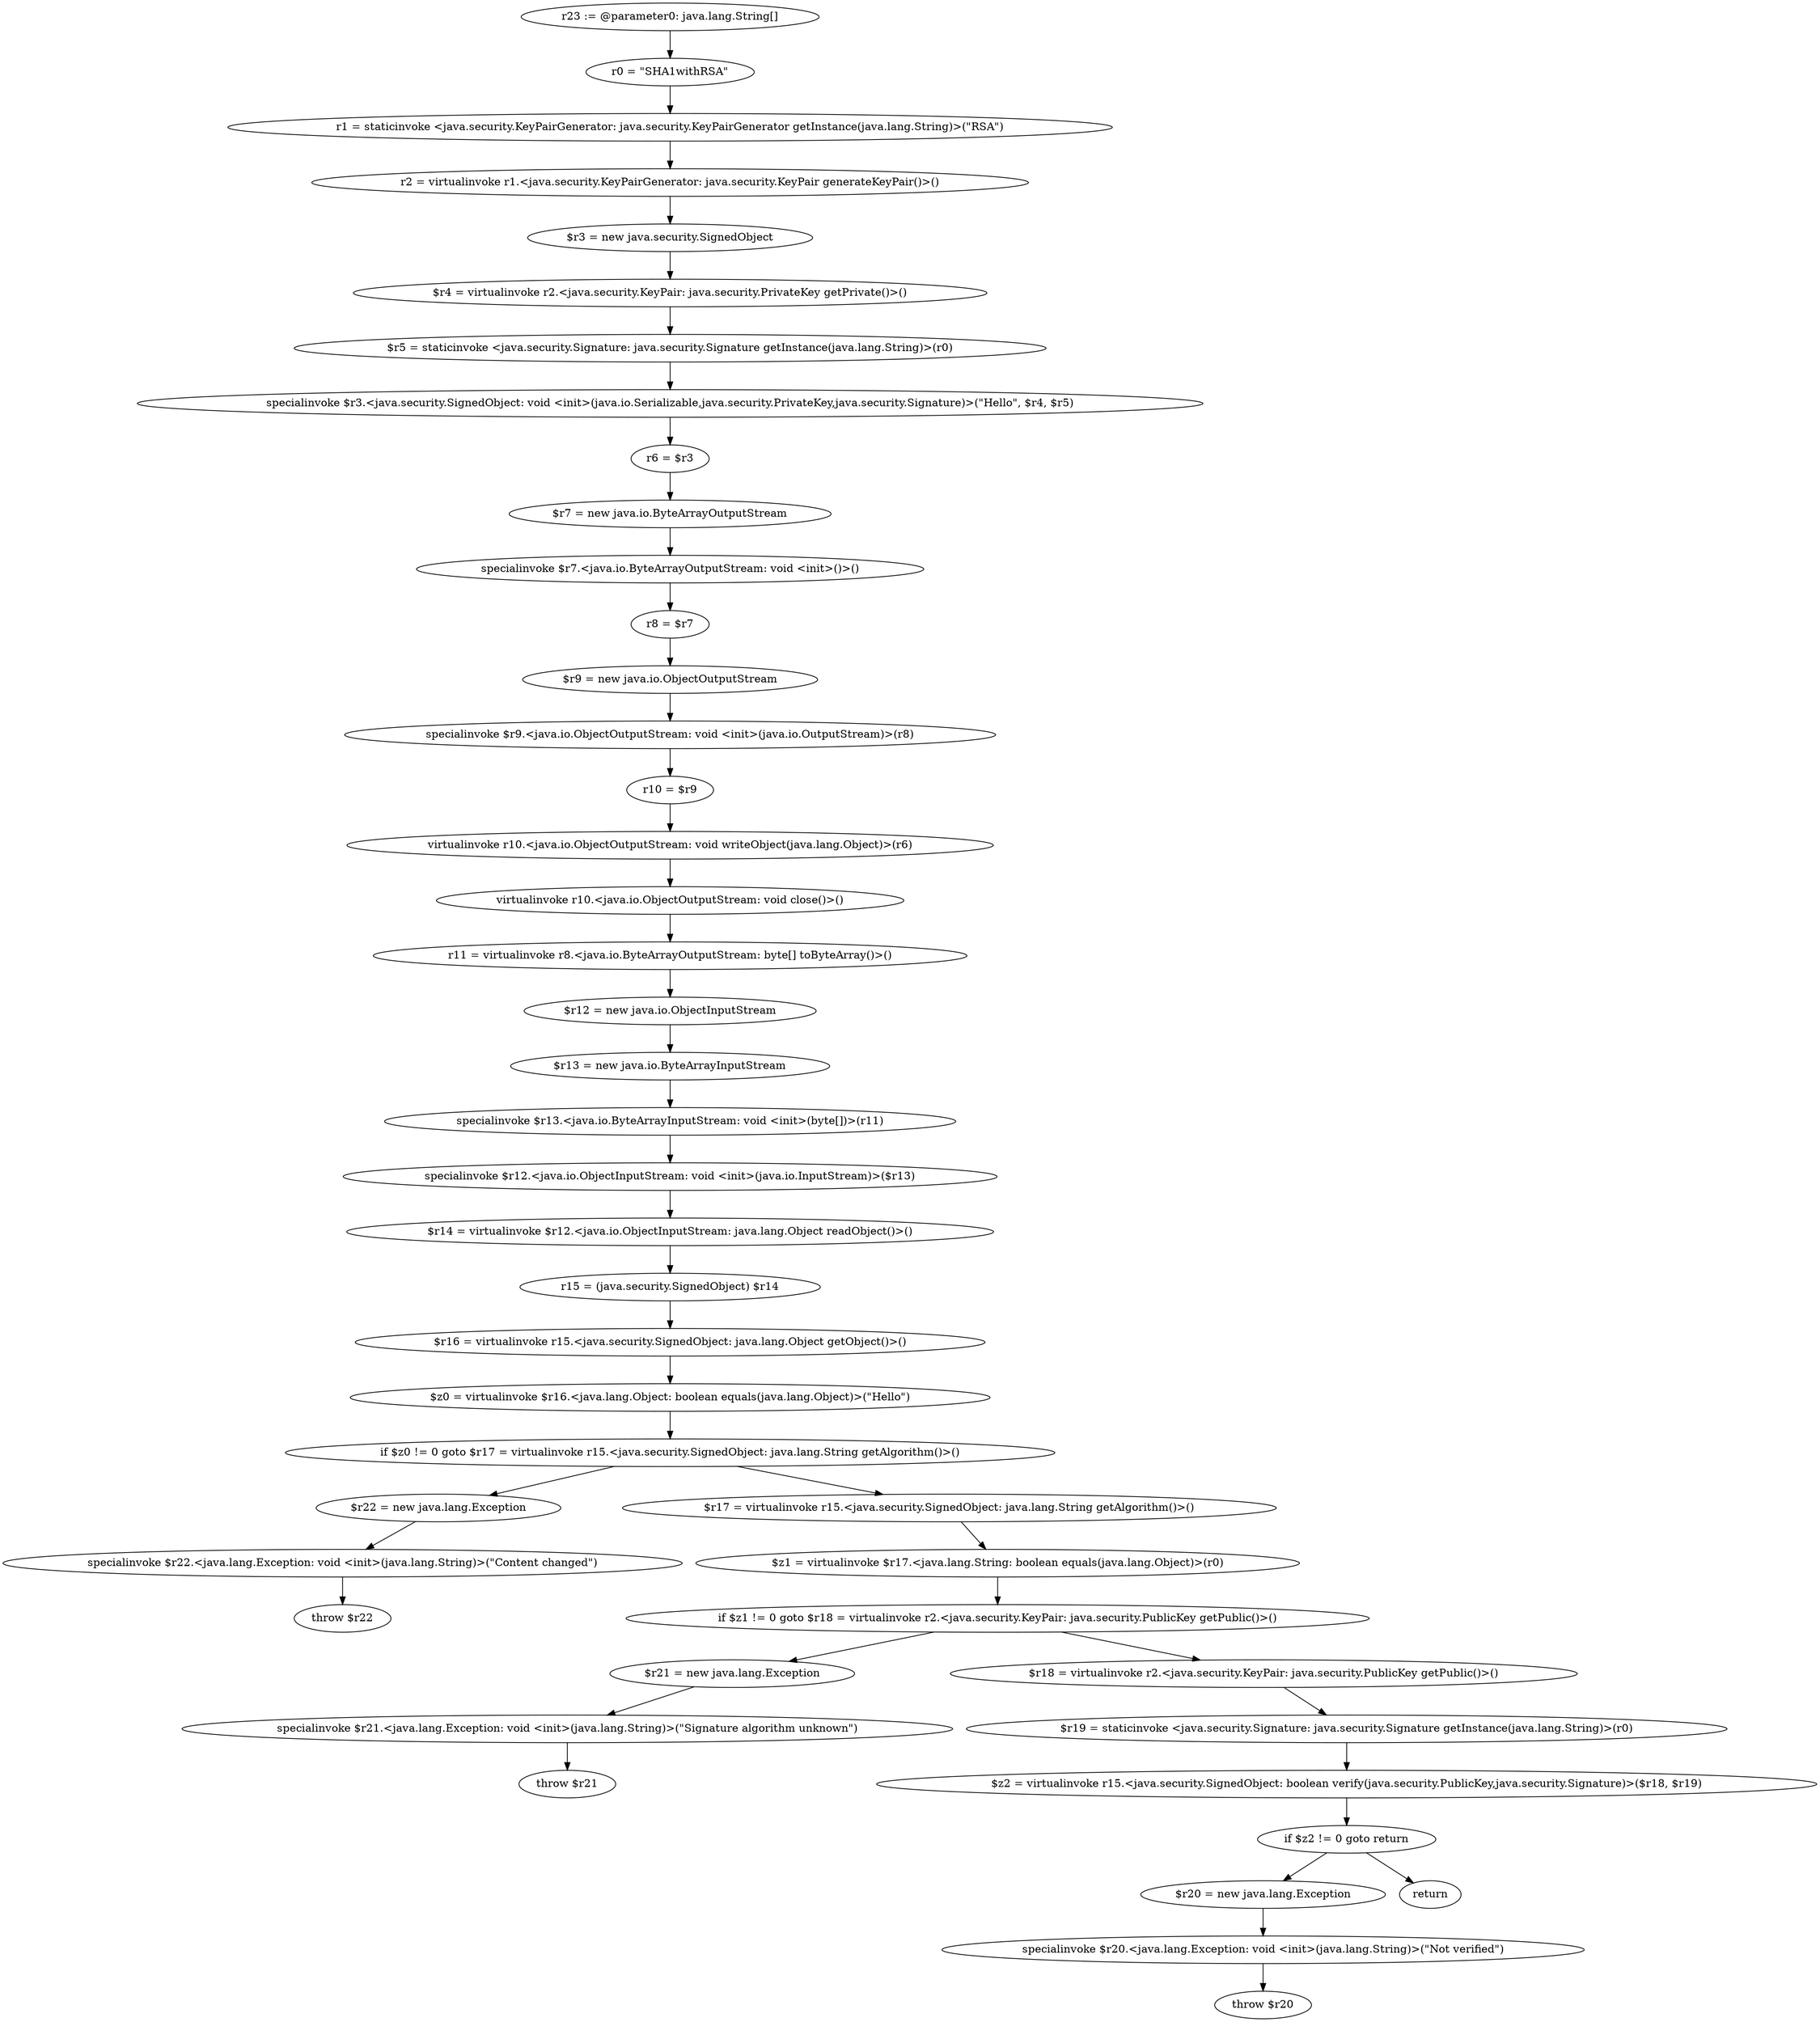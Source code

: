 digraph "unitGraph" {
    "r23 := @parameter0: java.lang.String[]"
    "r0 = \"SHA1withRSA\""
    "r1 = staticinvoke <java.security.KeyPairGenerator: java.security.KeyPairGenerator getInstance(java.lang.String)>(\"RSA\")"
    "r2 = virtualinvoke r1.<java.security.KeyPairGenerator: java.security.KeyPair generateKeyPair()>()"
    "$r3 = new java.security.SignedObject"
    "$r4 = virtualinvoke r2.<java.security.KeyPair: java.security.PrivateKey getPrivate()>()"
    "$r5 = staticinvoke <java.security.Signature: java.security.Signature getInstance(java.lang.String)>(r0)"
    "specialinvoke $r3.<java.security.SignedObject: void <init>(java.io.Serializable,java.security.PrivateKey,java.security.Signature)>(\"Hello\", $r4, $r5)"
    "r6 = $r3"
    "$r7 = new java.io.ByteArrayOutputStream"
    "specialinvoke $r7.<java.io.ByteArrayOutputStream: void <init>()>()"
    "r8 = $r7"
    "$r9 = new java.io.ObjectOutputStream"
    "specialinvoke $r9.<java.io.ObjectOutputStream: void <init>(java.io.OutputStream)>(r8)"
    "r10 = $r9"
    "virtualinvoke r10.<java.io.ObjectOutputStream: void writeObject(java.lang.Object)>(r6)"
    "virtualinvoke r10.<java.io.ObjectOutputStream: void close()>()"
    "r11 = virtualinvoke r8.<java.io.ByteArrayOutputStream: byte[] toByteArray()>()"
    "$r12 = new java.io.ObjectInputStream"
    "$r13 = new java.io.ByteArrayInputStream"
    "specialinvoke $r13.<java.io.ByteArrayInputStream: void <init>(byte[])>(r11)"
    "specialinvoke $r12.<java.io.ObjectInputStream: void <init>(java.io.InputStream)>($r13)"
    "$r14 = virtualinvoke $r12.<java.io.ObjectInputStream: java.lang.Object readObject()>()"
    "r15 = (java.security.SignedObject) $r14"
    "$r16 = virtualinvoke r15.<java.security.SignedObject: java.lang.Object getObject()>()"
    "$z0 = virtualinvoke $r16.<java.lang.Object: boolean equals(java.lang.Object)>(\"Hello\")"
    "if $z0 != 0 goto $r17 = virtualinvoke r15.<java.security.SignedObject: java.lang.String getAlgorithm()>()"
    "$r22 = new java.lang.Exception"
    "specialinvoke $r22.<java.lang.Exception: void <init>(java.lang.String)>(\"Content changed\")"
    "throw $r22"
    "$r17 = virtualinvoke r15.<java.security.SignedObject: java.lang.String getAlgorithm()>()"
    "$z1 = virtualinvoke $r17.<java.lang.String: boolean equals(java.lang.Object)>(r0)"
    "if $z1 != 0 goto $r18 = virtualinvoke r2.<java.security.KeyPair: java.security.PublicKey getPublic()>()"
    "$r21 = new java.lang.Exception"
    "specialinvoke $r21.<java.lang.Exception: void <init>(java.lang.String)>(\"Signature algorithm unknown\")"
    "throw $r21"
    "$r18 = virtualinvoke r2.<java.security.KeyPair: java.security.PublicKey getPublic()>()"
    "$r19 = staticinvoke <java.security.Signature: java.security.Signature getInstance(java.lang.String)>(r0)"
    "$z2 = virtualinvoke r15.<java.security.SignedObject: boolean verify(java.security.PublicKey,java.security.Signature)>($r18, $r19)"
    "if $z2 != 0 goto return"
    "$r20 = new java.lang.Exception"
    "specialinvoke $r20.<java.lang.Exception: void <init>(java.lang.String)>(\"Not verified\")"
    "throw $r20"
    "return"
    "r23 := @parameter0: java.lang.String[]"->"r0 = \"SHA1withRSA\"";
    "r0 = \"SHA1withRSA\""->"r1 = staticinvoke <java.security.KeyPairGenerator: java.security.KeyPairGenerator getInstance(java.lang.String)>(\"RSA\")";
    "r1 = staticinvoke <java.security.KeyPairGenerator: java.security.KeyPairGenerator getInstance(java.lang.String)>(\"RSA\")"->"r2 = virtualinvoke r1.<java.security.KeyPairGenerator: java.security.KeyPair generateKeyPair()>()";
    "r2 = virtualinvoke r1.<java.security.KeyPairGenerator: java.security.KeyPair generateKeyPair()>()"->"$r3 = new java.security.SignedObject";
    "$r3 = new java.security.SignedObject"->"$r4 = virtualinvoke r2.<java.security.KeyPair: java.security.PrivateKey getPrivate()>()";
    "$r4 = virtualinvoke r2.<java.security.KeyPair: java.security.PrivateKey getPrivate()>()"->"$r5 = staticinvoke <java.security.Signature: java.security.Signature getInstance(java.lang.String)>(r0)";
    "$r5 = staticinvoke <java.security.Signature: java.security.Signature getInstance(java.lang.String)>(r0)"->"specialinvoke $r3.<java.security.SignedObject: void <init>(java.io.Serializable,java.security.PrivateKey,java.security.Signature)>(\"Hello\", $r4, $r5)";
    "specialinvoke $r3.<java.security.SignedObject: void <init>(java.io.Serializable,java.security.PrivateKey,java.security.Signature)>(\"Hello\", $r4, $r5)"->"r6 = $r3";
    "r6 = $r3"->"$r7 = new java.io.ByteArrayOutputStream";
    "$r7 = new java.io.ByteArrayOutputStream"->"specialinvoke $r7.<java.io.ByteArrayOutputStream: void <init>()>()";
    "specialinvoke $r7.<java.io.ByteArrayOutputStream: void <init>()>()"->"r8 = $r7";
    "r8 = $r7"->"$r9 = new java.io.ObjectOutputStream";
    "$r9 = new java.io.ObjectOutputStream"->"specialinvoke $r9.<java.io.ObjectOutputStream: void <init>(java.io.OutputStream)>(r8)";
    "specialinvoke $r9.<java.io.ObjectOutputStream: void <init>(java.io.OutputStream)>(r8)"->"r10 = $r9";
    "r10 = $r9"->"virtualinvoke r10.<java.io.ObjectOutputStream: void writeObject(java.lang.Object)>(r6)";
    "virtualinvoke r10.<java.io.ObjectOutputStream: void writeObject(java.lang.Object)>(r6)"->"virtualinvoke r10.<java.io.ObjectOutputStream: void close()>()";
    "virtualinvoke r10.<java.io.ObjectOutputStream: void close()>()"->"r11 = virtualinvoke r8.<java.io.ByteArrayOutputStream: byte[] toByteArray()>()";
    "r11 = virtualinvoke r8.<java.io.ByteArrayOutputStream: byte[] toByteArray()>()"->"$r12 = new java.io.ObjectInputStream";
    "$r12 = new java.io.ObjectInputStream"->"$r13 = new java.io.ByteArrayInputStream";
    "$r13 = new java.io.ByteArrayInputStream"->"specialinvoke $r13.<java.io.ByteArrayInputStream: void <init>(byte[])>(r11)";
    "specialinvoke $r13.<java.io.ByteArrayInputStream: void <init>(byte[])>(r11)"->"specialinvoke $r12.<java.io.ObjectInputStream: void <init>(java.io.InputStream)>($r13)";
    "specialinvoke $r12.<java.io.ObjectInputStream: void <init>(java.io.InputStream)>($r13)"->"$r14 = virtualinvoke $r12.<java.io.ObjectInputStream: java.lang.Object readObject()>()";
    "$r14 = virtualinvoke $r12.<java.io.ObjectInputStream: java.lang.Object readObject()>()"->"r15 = (java.security.SignedObject) $r14";
    "r15 = (java.security.SignedObject) $r14"->"$r16 = virtualinvoke r15.<java.security.SignedObject: java.lang.Object getObject()>()";
    "$r16 = virtualinvoke r15.<java.security.SignedObject: java.lang.Object getObject()>()"->"$z0 = virtualinvoke $r16.<java.lang.Object: boolean equals(java.lang.Object)>(\"Hello\")";
    "$z0 = virtualinvoke $r16.<java.lang.Object: boolean equals(java.lang.Object)>(\"Hello\")"->"if $z0 != 0 goto $r17 = virtualinvoke r15.<java.security.SignedObject: java.lang.String getAlgorithm()>()";
    "if $z0 != 0 goto $r17 = virtualinvoke r15.<java.security.SignedObject: java.lang.String getAlgorithm()>()"->"$r22 = new java.lang.Exception";
    "if $z0 != 0 goto $r17 = virtualinvoke r15.<java.security.SignedObject: java.lang.String getAlgorithm()>()"->"$r17 = virtualinvoke r15.<java.security.SignedObject: java.lang.String getAlgorithm()>()";
    "$r22 = new java.lang.Exception"->"specialinvoke $r22.<java.lang.Exception: void <init>(java.lang.String)>(\"Content changed\")";
    "specialinvoke $r22.<java.lang.Exception: void <init>(java.lang.String)>(\"Content changed\")"->"throw $r22";
    "$r17 = virtualinvoke r15.<java.security.SignedObject: java.lang.String getAlgorithm()>()"->"$z1 = virtualinvoke $r17.<java.lang.String: boolean equals(java.lang.Object)>(r0)";
    "$z1 = virtualinvoke $r17.<java.lang.String: boolean equals(java.lang.Object)>(r0)"->"if $z1 != 0 goto $r18 = virtualinvoke r2.<java.security.KeyPair: java.security.PublicKey getPublic()>()";
    "if $z1 != 0 goto $r18 = virtualinvoke r2.<java.security.KeyPair: java.security.PublicKey getPublic()>()"->"$r21 = new java.lang.Exception";
    "if $z1 != 0 goto $r18 = virtualinvoke r2.<java.security.KeyPair: java.security.PublicKey getPublic()>()"->"$r18 = virtualinvoke r2.<java.security.KeyPair: java.security.PublicKey getPublic()>()";
    "$r21 = new java.lang.Exception"->"specialinvoke $r21.<java.lang.Exception: void <init>(java.lang.String)>(\"Signature algorithm unknown\")";
    "specialinvoke $r21.<java.lang.Exception: void <init>(java.lang.String)>(\"Signature algorithm unknown\")"->"throw $r21";
    "$r18 = virtualinvoke r2.<java.security.KeyPair: java.security.PublicKey getPublic()>()"->"$r19 = staticinvoke <java.security.Signature: java.security.Signature getInstance(java.lang.String)>(r0)";
    "$r19 = staticinvoke <java.security.Signature: java.security.Signature getInstance(java.lang.String)>(r0)"->"$z2 = virtualinvoke r15.<java.security.SignedObject: boolean verify(java.security.PublicKey,java.security.Signature)>($r18, $r19)";
    "$z2 = virtualinvoke r15.<java.security.SignedObject: boolean verify(java.security.PublicKey,java.security.Signature)>($r18, $r19)"->"if $z2 != 0 goto return";
    "if $z2 != 0 goto return"->"$r20 = new java.lang.Exception";
    "if $z2 != 0 goto return"->"return";
    "$r20 = new java.lang.Exception"->"specialinvoke $r20.<java.lang.Exception: void <init>(java.lang.String)>(\"Not verified\")";
    "specialinvoke $r20.<java.lang.Exception: void <init>(java.lang.String)>(\"Not verified\")"->"throw $r20";
}
